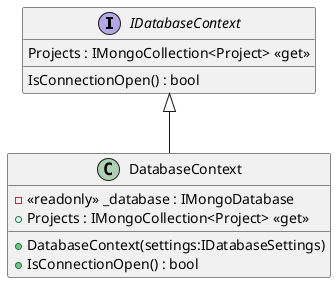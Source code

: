 @startuml
interface IDatabaseContext {
    Projects : IMongoCollection<Project> <<get>>
    IsConnectionOpen() : bool
}
class DatabaseContext {
    - <<readonly>> _database : IMongoDatabase
    + DatabaseContext(settings:IDatabaseSettings)
    + Projects : IMongoCollection<Project> <<get>>
    + IsConnectionOpen() : bool
}
IDatabaseContext <|-- DatabaseContext
@enduml
